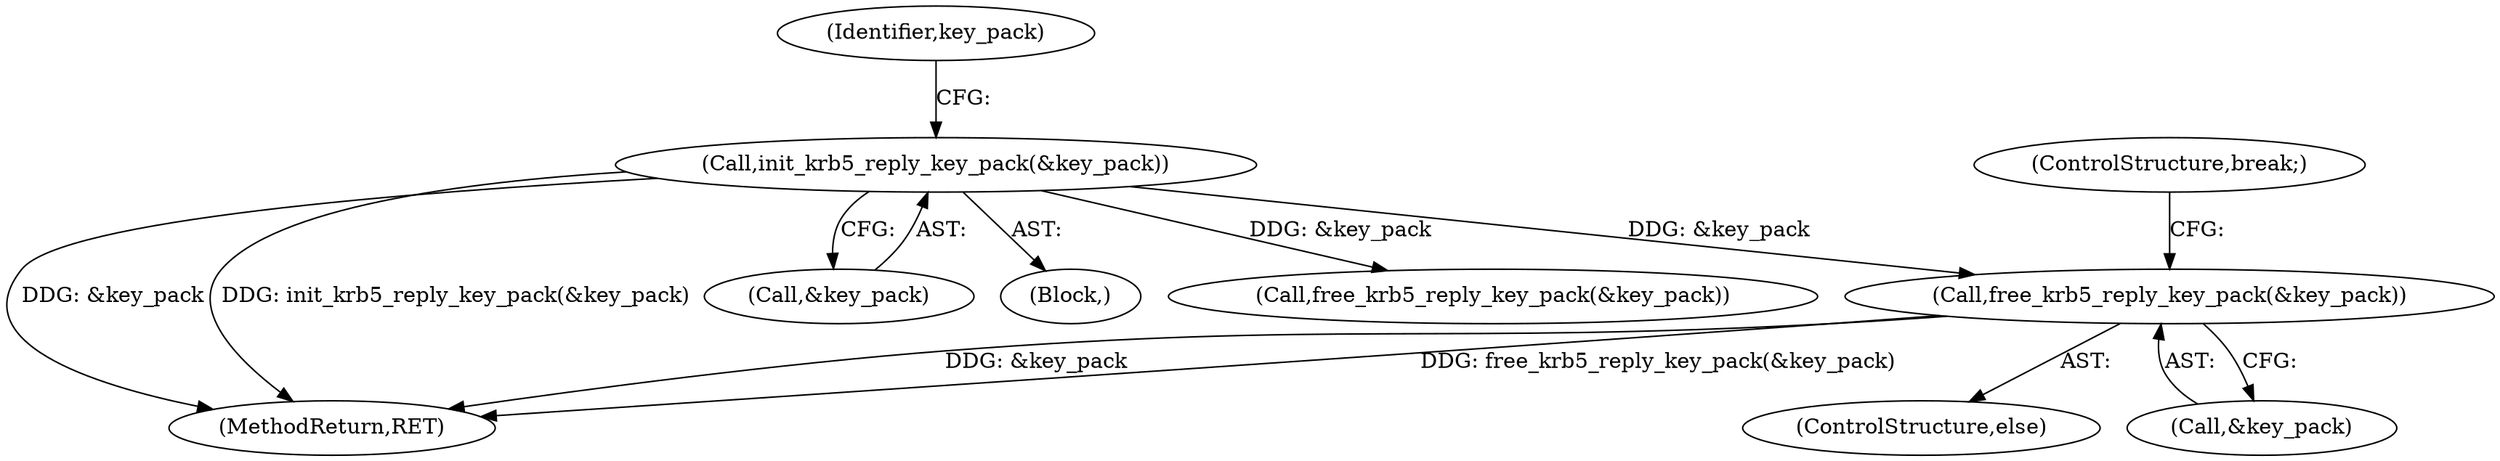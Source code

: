 digraph "0_krb5_db64ca25d661a47b996b4e2645998b5d7f0eb52c@API" {
"1001405" [label="(Call,free_krb5_reply_key_pack(&key_pack))"];
"1000760" [label="(Call,init_krb5_reply_key_pack(&key_pack))"];
"1000761" [label="(Call,&key_pack)"];
"1000759" [label="(Block,)"];
"1001386" [label="(Call,free_krb5_reply_key_pack(&key_pack))"];
"1001405" [label="(Call,free_krb5_reply_key_pack(&key_pack))"];
"1000765" [label="(Identifier,key_pack)"];
"1001415" [label="(MethodReturn,RET)"];
"1001406" [label="(Call,&key_pack)"];
"1000760" [label="(Call,init_krb5_reply_key_pack(&key_pack))"];
"1001408" [label="(ControlStructure,break;)"];
"1001404" [label="(ControlStructure,else)"];
"1001405" -> "1001404"  [label="AST: "];
"1001405" -> "1001406"  [label="CFG: "];
"1001406" -> "1001405"  [label="AST: "];
"1001408" -> "1001405"  [label="CFG: "];
"1001405" -> "1001415"  [label="DDG: free_krb5_reply_key_pack(&key_pack)"];
"1001405" -> "1001415"  [label="DDG: &key_pack"];
"1000760" -> "1001405"  [label="DDG: &key_pack"];
"1000760" -> "1000759"  [label="AST: "];
"1000760" -> "1000761"  [label="CFG: "];
"1000761" -> "1000760"  [label="AST: "];
"1000765" -> "1000760"  [label="CFG: "];
"1000760" -> "1001415"  [label="DDG: init_krb5_reply_key_pack(&key_pack)"];
"1000760" -> "1001415"  [label="DDG: &key_pack"];
"1000760" -> "1001386"  [label="DDG: &key_pack"];
}
